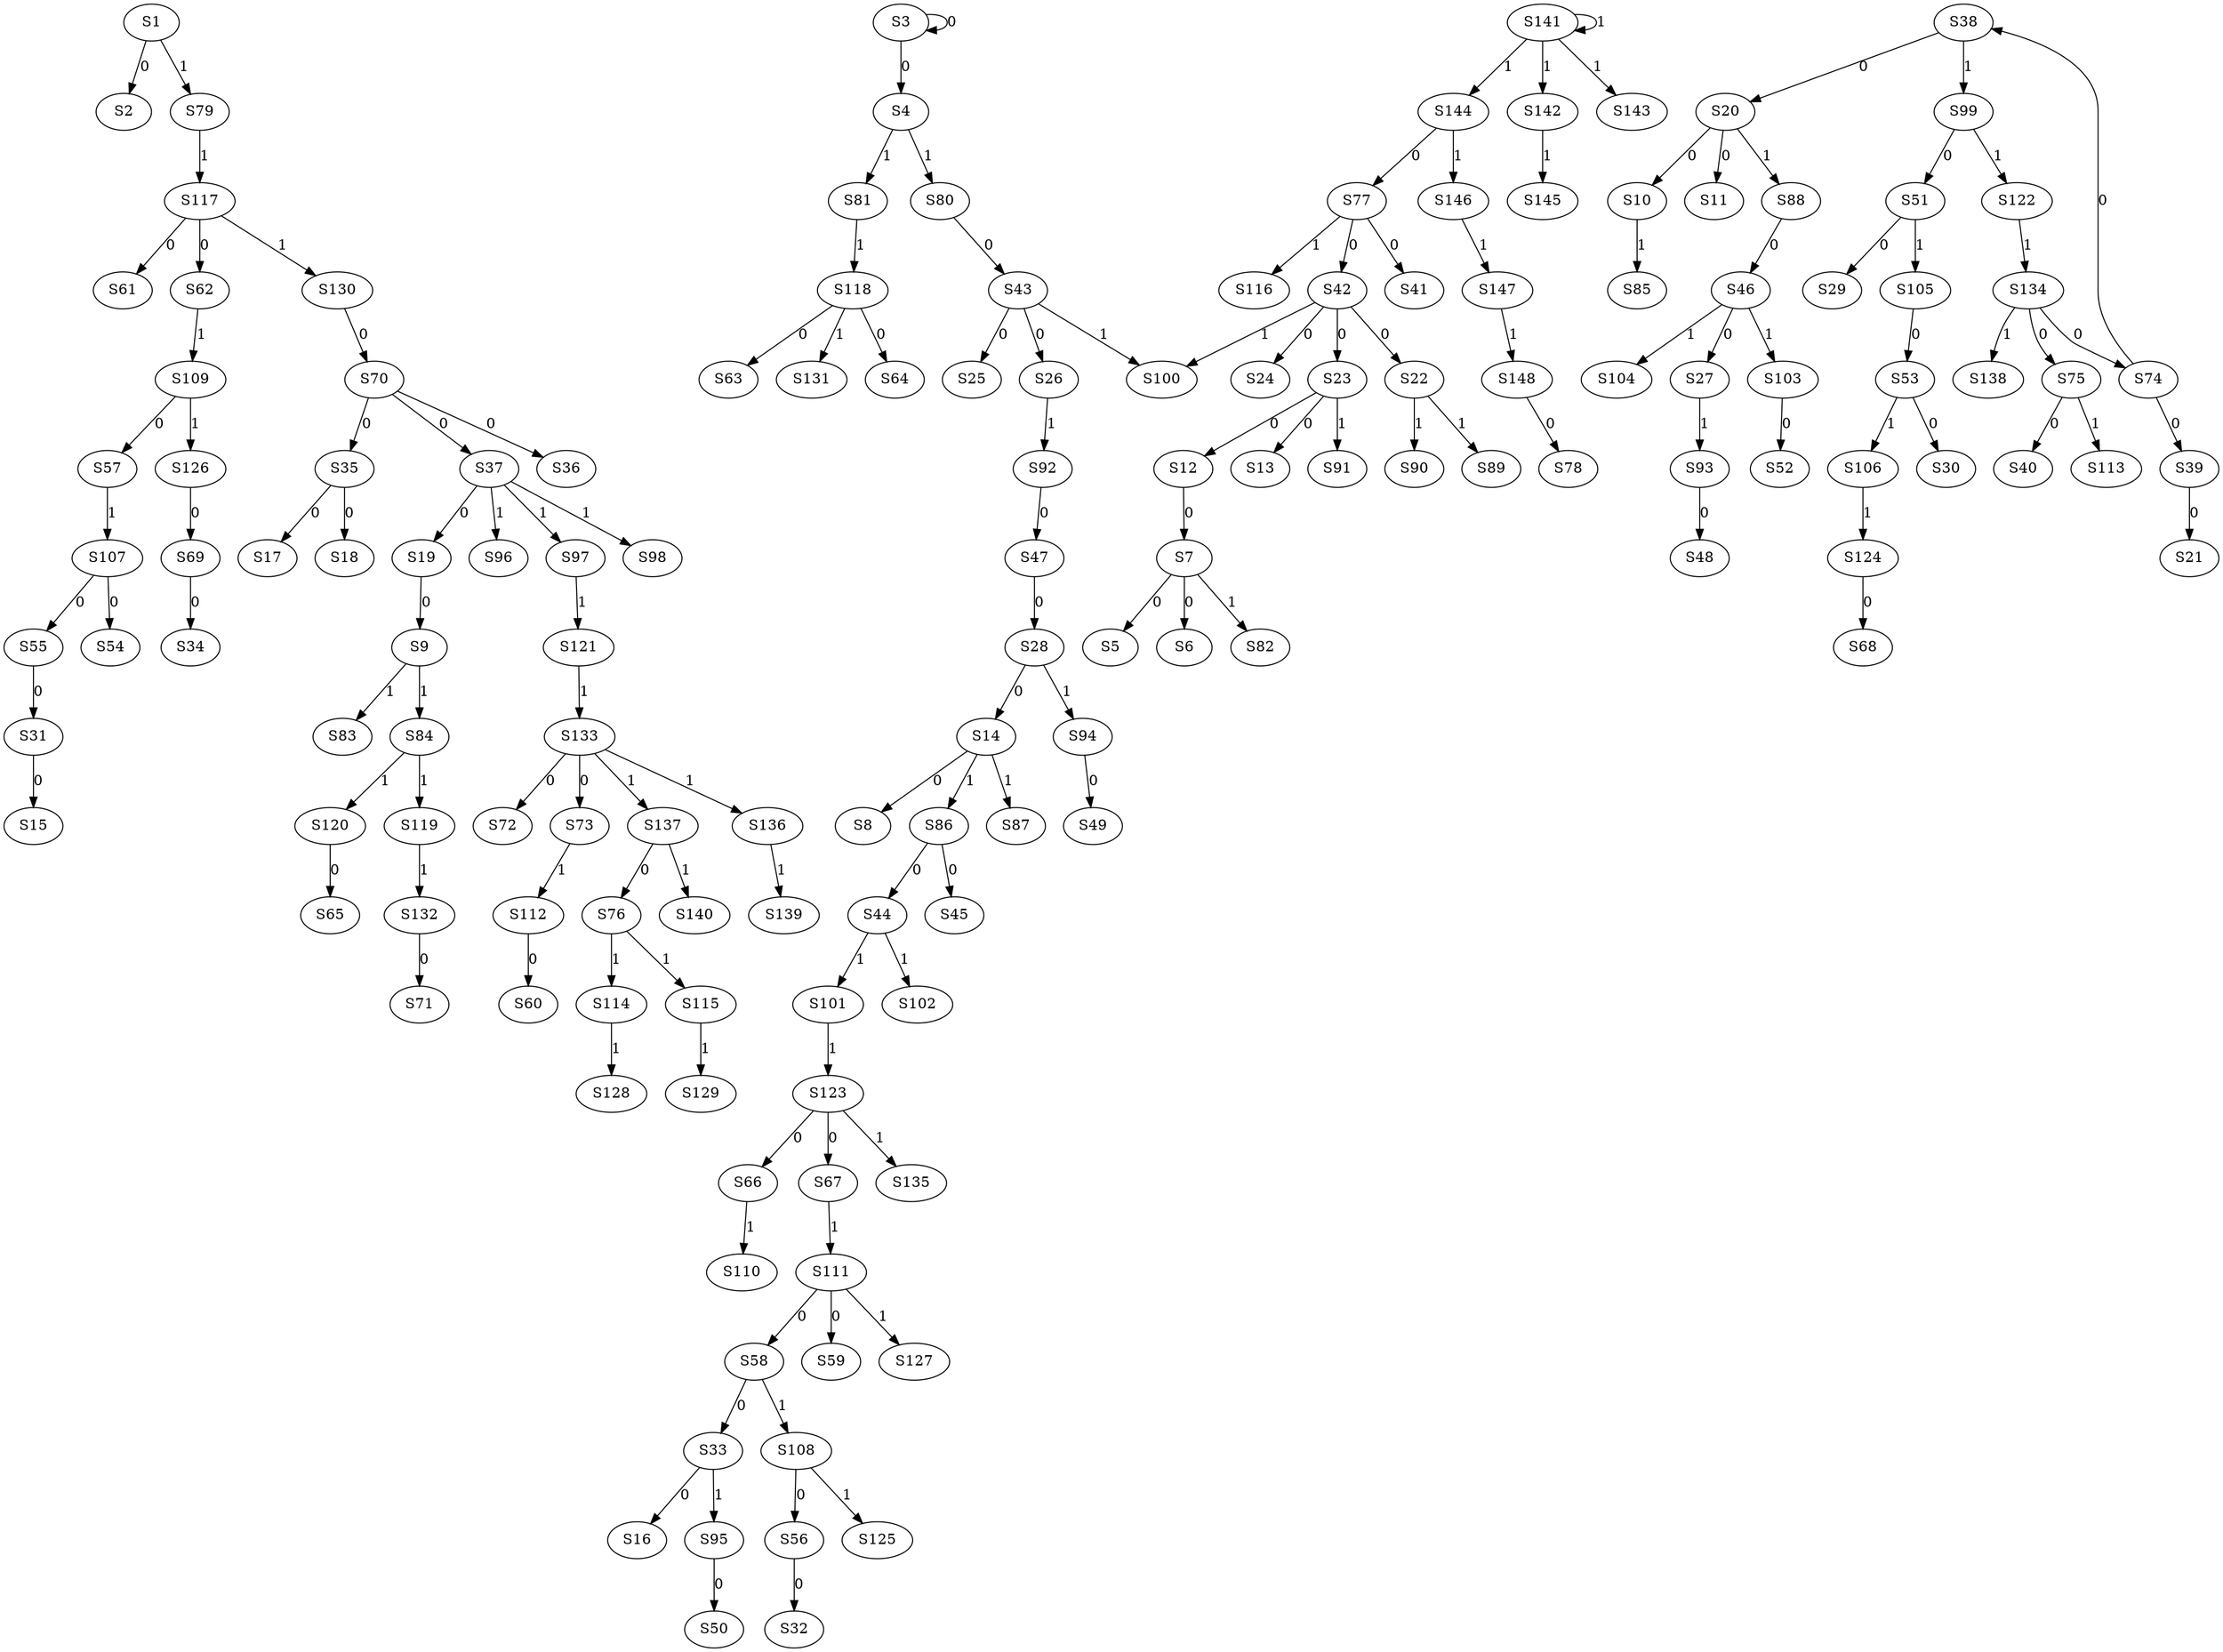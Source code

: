 strict digraph {
	S1 -> S2 [ label = 0 ];
	S3 -> S3 [ label = 0 ];
	S3 -> S4 [ label = 0 ];
	S7 -> S5 [ label = 0 ];
	S7 -> S6 [ label = 0 ];
	S12 -> S7 [ label = 0 ];
	S14 -> S8 [ label = 0 ];
	S19 -> S9 [ label = 0 ];
	S20 -> S10 [ label = 0 ];
	S20 -> S11 [ label = 0 ];
	S23 -> S12 [ label = 0 ];
	S23 -> S13 [ label = 0 ];
	S28 -> S14 [ label = 0 ];
	S31 -> S15 [ label = 0 ];
	S33 -> S16 [ label = 0 ];
	S35 -> S17 [ label = 0 ];
	S35 -> S18 [ label = 0 ];
	S37 -> S19 [ label = 0 ];
	S38 -> S20 [ label = 0 ];
	S39 -> S21 [ label = 0 ];
	S42 -> S22 [ label = 0 ];
	S42 -> S23 [ label = 0 ];
	S42 -> S24 [ label = 0 ];
	S43 -> S25 [ label = 0 ];
	S43 -> S26 [ label = 0 ];
	S46 -> S27 [ label = 0 ];
	S47 -> S28 [ label = 0 ];
	S51 -> S29 [ label = 0 ];
	S53 -> S30 [ label = 0 ];
	S55 -> S31 [ label = 0 ];
	S56 -> S32 [ label = 0 ];
	S58 -> S33 [ label = 0 ];
	S69 -> S34 [ label = 0 ];
	S70 -> S35 [ label = 0 ];
	S70 -> S36 [ label = 0 ];
	S70 -> S37 [ label = 0 ];
	S74 -> S38 [ label = 0 ];
	S74 -> S39 [ label = 0 ];
	S75 -> S40 [ label = 0 ];
	S77 -> S41 [ label = 0 ];
	S77 -> S42 [ label = 0 ];
	S80 -> S43 [ label = 0 ];
	S86 -> S44 [ label = 0 ];
	S86 -> S45 [ label = 0 ];
	S88 -> S46 [ label = 0 ];
	S92 -> S47 [ label = 0 ];
	S93 -> S48 [ label = 0 ];
	S94 -> S49 [ label = 0 ];
	S95 -> S50 [ label = 0 ];
	S99 -> S51 [ label = 0 ];
	S103 -> S52 [ label = 0 ];
	S105 -> S53 [ label = 0 ];
	S107 -> S54 [ label = 0 ];
	S107 -> S55 [ label = 0 ];
	S108 -> S56 [ label = 0 ];
	S109 -> S57 [ label = 0 ];
	S111 -> S58 [ label = 0 ];
	S111 -> S59 [ label = 0 ];
	S112 -> S60 [ label = 0 ];
	S117 -> S61 [ label = 0 ];
	S117 -> S62 [ label = 0 ];
	S118 -> S63 [ label = 0 ];
	S118 -> S64 [ label = 0 ];
	S120 -> S65 [ label = 0 ];
	S123 -> S66 [ label = 0 ];
	S123 -> S67 [ label = 0 ];
	S124 -> S68 [ label = 0 ];
	S126 -> S69 [ label = 0 ];
	S130 -> S70 [ label = 0 ];
	S132 -> S71 [ label = 0 ];
	S133 -> S72 [ label = 0 ];
	S133 -> S73 [ label = 0 ];
	S134 -> S74 [ label = 0 ];
	S134 -> S75 [ label = 0 ];
	S137 -> S76 [ label = 0 ];
	S144 -> S77 [ label = 0 ];
	S148 -> S78 [ label = 0 ];
	S1 -> S79 [ label = 1 ];
	S4 -> S80 [ label = 1 ];
	S4 -> S81 [ label = 1 ];
	S7 -> S82 [ label = 1 ];
	S9 -> S83 [ label = 1 ];
	S9 -> S84 [ label = 1 ];
	S10 -> S85 [ label = 1 ];
	S14 -> S86 [ label = 1 ];
	S14 -> S87 [ label = 1 ];
	S20 -> S88 [ label = 1 ];
	S22 -> S89 [ label = 1 ];
	S22 -> S90 [ label = 1 ];
	S23 -> S91 [ label = 1 ];
	S26 -> S92 [ label = 1 ];
	S27 -> S93 [ label = 1 ];
	S28 -> S94 [ label = 1 ];
	S33 -> S95 [ label = 1 ];
	S37 -> S96 [ label = 1 ];
	S37 -> S97 [ label = 1 ];
	S37 -> S98 [ label = 1 ];
	S38 -> S99 [ label = 1 ];
	S42 -> S100 [ label = 1 ];
	S44 -> S101 [ label = 1 ];
	S44 -> S102 [ label = 1 ];
	S46 -> S103 [ label = 1 ];
	S46 -> S104 [ label = 1 ];
	S51 -> S105 [ label = 1 ];
	S53 -> S106 [ label = 1 ];
	S57 -> S107 [ label = 1 ];
	S58 -> S108 [ label = 1 ];
	S62 -> S109 [ label = 1 ];
	S66 -> S110 [ label = 1 ];
	S67 -> S111 [ label = 1 ];
	S73 -> S112 [ label = 1 ];
	S75 -> S113 [ label = 1 ];
	S76 -> S114 [ label = 1 ];
	S76 -> S115 [ label = 1 ];
	S77 -> S116 [ label = 1 ];
	S79 -> S117 [ label = 1 ];
	S81 -> S118 [ label = 1 ];
	S84 -> S119 [ label = 1 ];
	S84 -> S120 [ label = 1 ];
	S97 -> S121 [ label = 1 ];
	S99 -> S122 [ label = 1 ];
	S101 -> S123 [ label = 1 ];
	S106 -> S124 [ label = 1 ];
	S108 -> S125 [ label = 1 ];
	S109 -> S126 [ label = 1 ];
	S111 -> S127 [ label = 1 ];
	S114 -> S128 [ label = 1 ];
	S115 -> S129 [ label = 1 ];
	S117 -> S130 [ label = 1 ];
	S118 -> S131 [ label = 1 ];
	S119 -> S132 [ label = 1 ];
	S121 -> S133 [ label = 1 ];
	S122 -> S134 [ label = 1 ];
	S123 -> S135 [ label = 1 ];
	S133 -> S136 [ label = 1 ];
	S133 -> S137 [ label = 1 ];
	S134 -> S138 [ label = 1 ];
	S136 -> S139 [ label = 1 ];
	S137 -> S140 [ label = 1 ];
	S141 -> S141 [ label = 1 ];
	S141 -> S142 [ label = 1 ];
	S141 -> S143 [ label = 1 ];
	S141 -> S144 [ label = 1 ];
	S142 -> S145 [ label = 1 ];
	S144 -> S146 [ label = 1 ];
	S146 -> S147 [ label = 1 ];
	S147 -> S148 [ label = 1 ];
	S43 -> S100 [ label = 1 ];
}
